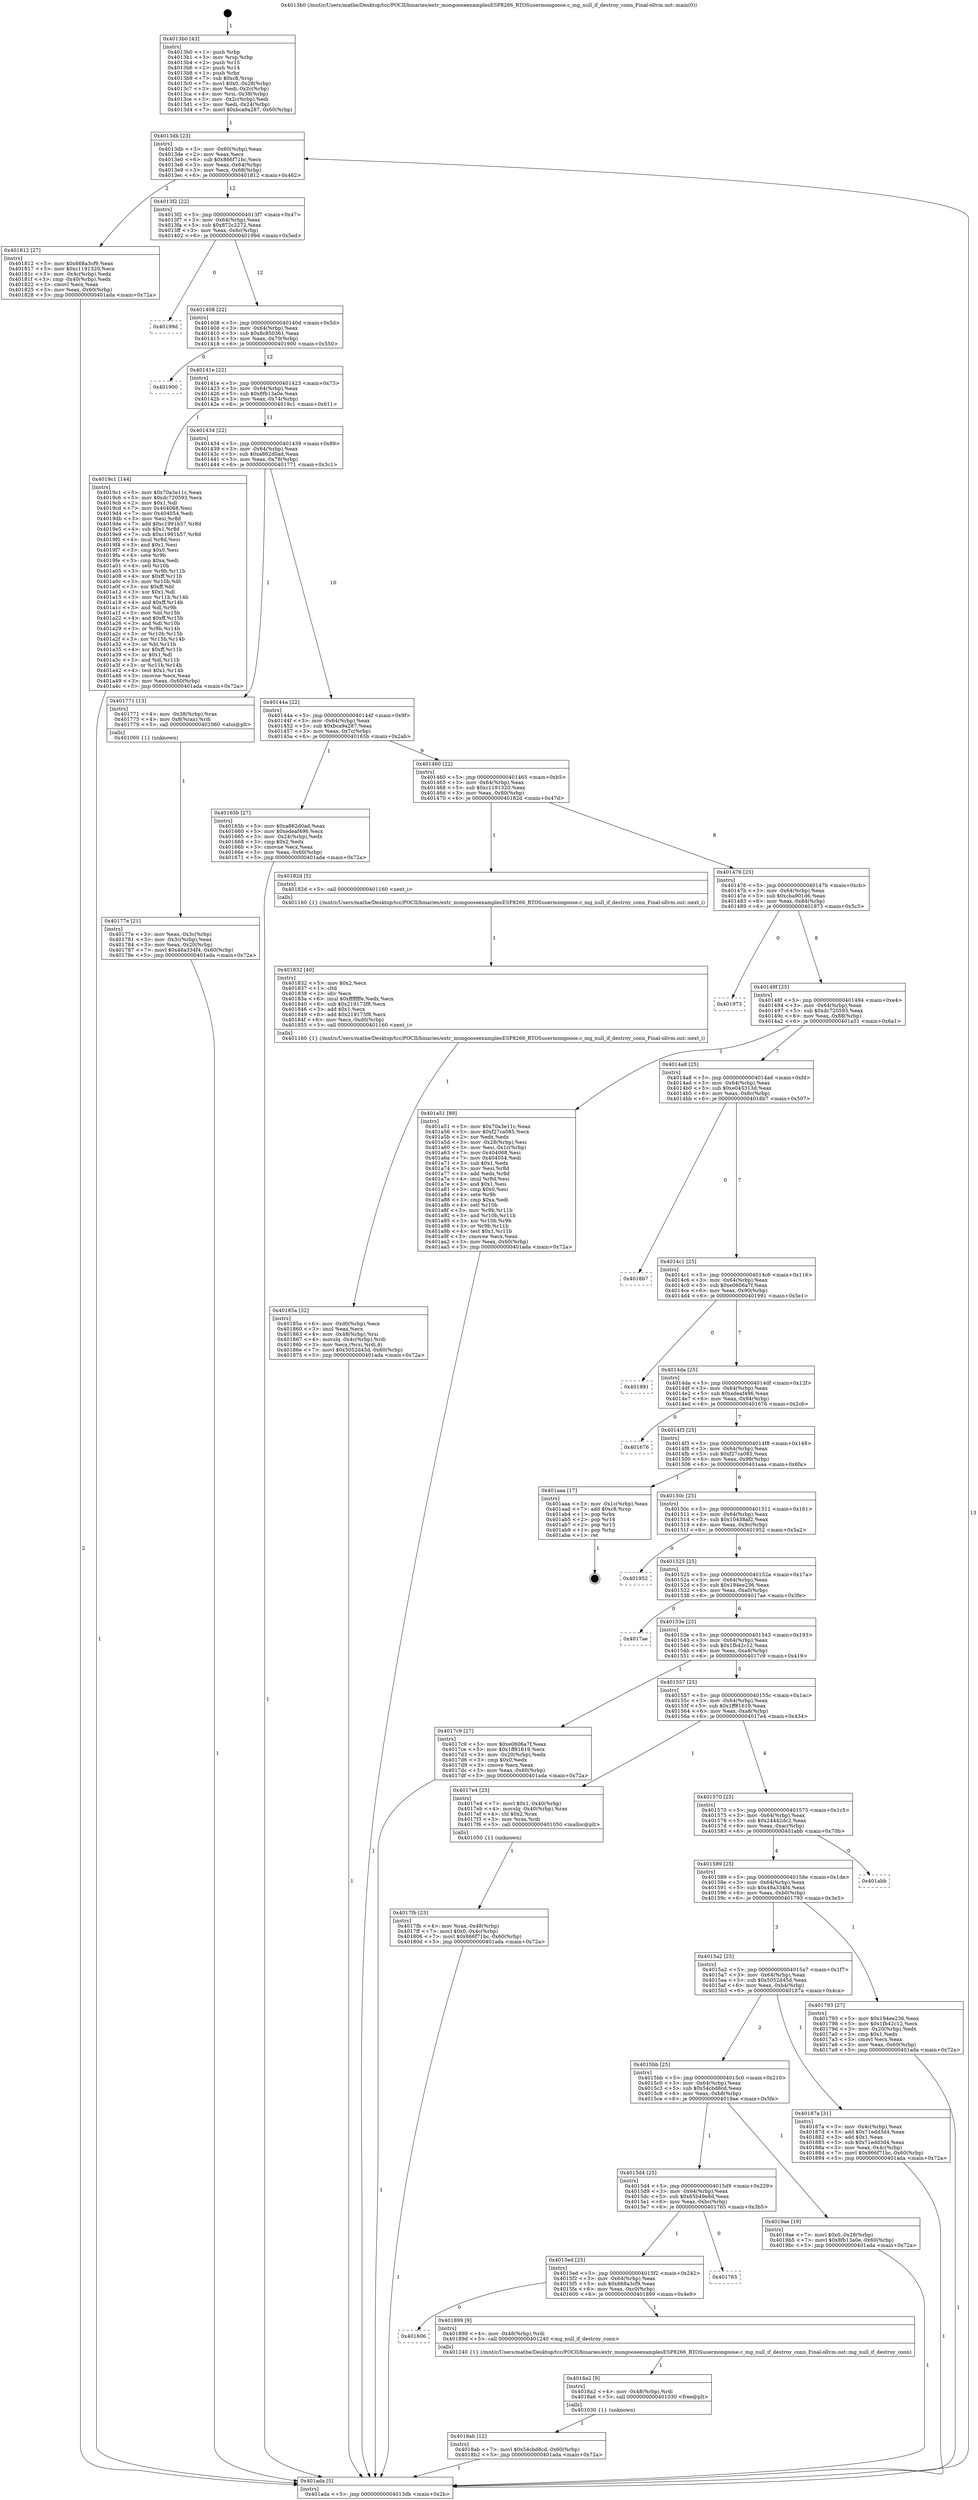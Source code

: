 digraph "0x4013b0" {
  label = "0x4013b0 (/mnt/c/Users/mathe/Desktop/tcc/POCII/binaries/extr_mongooseexamplesESP8266_RTOSusermongoose.c_mg_null_if_destroy_conn_Final-ollvm.out::main(0))"
  labelloc = "t"
  node[shape=record]

  Entry [label="",width=0.3,height=0.3,shape=circle,fillcolor=black,style=filled]
  "0x4013db" [label="{
     0x4013db [23]\l
     | [instrs]\l
     &nbsp;&nbsp;0x4013db \<+3\>: mov -0x60(%rbp),%eax\l
     &nbsp;&nbsp;0x4013de \<+2\>: mov %eax,%ecx\l
     &nbsp;&nbsp;0x4013e0 \<+6\>: sub $0x866f71bc,%ecx\l
     &nbsp;&nbsp;0x4013e6 \<+3\>: mov %eax,-0x64(%rbp)\l
     &nbsp;&nbsp;0x4013e9 \<+3\>: mov %ecx,-0x68(%rbp)\l
     &nbsp;&nbsp;0x4013ec \<+6\>: je 0000000000401812 \<main+0x462\>\l
  }"]
  "0x401812" [label="{
     0x401812 [27]\l
     | [instrs]\l
     &nbsp;&nbsp;0x401812 \<+5\>: mov $0x668a3cf9,%eax\l
     &nbsp;&nbsp;0x401817 \<+5\>: mov $0xc1191320,%ecx\l
     &nbsp;&nbsp;0x40181c \<+3\>: mov -0x4c(%rbp),%edx\l
     &nbsp;&nbsp;0x40181f \<+3\>: cmp -0x40(%rbp),%edx\l
     &nbsp;&nbsp;0x401822 \<+3\>: cmovl %ecx,%eax\l
     &nbsp;&nbsp;0x401825 \<+3\>: mov %eax,-0x60(%rbp)\l
     &nbsp;&nbsp;0x401828 \<+5\>: jmp 0000000000401ada \<main+0x72a\>\l
  }"]
  "0x4013f2" [label="{
     0x4013f2 [22]\l
     | [instrs]\l
     &nbsp;&nbsp;0x4013f2 \<+5\>: jmp 00000000004013f7 \<main+0x47\>\l
     &nbsp;&nbsp;0x4013f7 \<+3\>: mov -0x64(%rbp),%eax\l
     &nbsp;&nbsp;0x4013fa \<+5\>: sub $0x872c2272,%eax\l
     &nbsp;&nbsp;0x4013ff \<+3\>: mov %eax,-0x6c(%rbp)\l
     &nbsp;&nbsp;0x401402 \<+6\>: je 000000000040199d \<main+0x5ed\>\l
  }"]
  Exit [label="",width=0.3,height=0.3,shape=circle,fillcolor=black,style=filled,peripheries=2]
  "0x40199d" [label="{
     0x40199d\l
  }", style=dashed]
  "0x401408" [label="{
     0x401408 [22]\l
     | [instrs]\l
     &nbsp;&nbsp;0x401408 \<+5\>: jmp 000000000040140d \<main+0x5d\>\l
     &nbsp;&nbsp;0x40140d \<+3\>: mov -0x64(%rbp),%eax\l
     &nbsp;&nbsp;0x401410 \<+5\>: sub $0x8c850361,%eax\l
     &nbsp;&nbsp;0x401415 \<+3\>: mov %eax,-0x70(%rbp)\l
     &nbsp;&nbsp;0x401418 \<+6\>: je 0000000000401900 \<main+0x550\>\l
  }"]
  "0x4018ab" [label="{
     0x4018ab [12]\l
     | [instrs]\l
     &nbsp;&nbsp;0x4018ab \<+7\>: movl $0x54cbd8cd,-0x60(%rbp)\l
     &nbsp;&nbsp;0x4018b2 \<+5\>: jmp 0000000000401ada \<main+0x72a\>\l
  }"]
  "0x401900" [label="{
     0x401900\l
  }", style=dashed]
  "0x40141e" [label="{
     0x40141e [22]\l
     | [instrs]\l
     &nbsp;&nbsp;0x40141e \<+5\>: jmp 0000000000401423 \<main+0x73\>\l
     &nbsp;&nbsp;0x401423 \<+3\>: mov -0x64(%rbp),%eax\l
     &nbsp;&nbsp;0x401426 \<+5\>: sub $0x8fb13a0e,%eax\l
     &nbsp;&nbsp;0x40142b \<+3\>: mov %eax,-0x74(%rbp)\l
     &nbsp;&nbsp;0x40142e \<+6\>: je 00000000004019c1 \<main+0x611\>\l
  }"]
  "0x4018a2" [label="{
     0x4018a2 [9]\l
     | [instrs]\l
     &nbsp;&nbsp;0x4018a2 \<+4\>: mov -0x48(%rbp),%rdi\l
     &nbsp;&nbsp;0x4018a6 \<+5\>: call 0000000000401030 \<free@plt\>\l
     | [calls]\l
     &nbsp;&nbsp;0x401030 \{1\} (unknown)\l
  }"]
  "0x4019c1" [label="{
     0x4019c1 [144]\l
     | [instrs]\l
     &nbsp;&nbsp;0x4019c1 \<+5\>: mov $0x70a3e11c,%eax\l
     &nbsp;&nbsp;0x4019c6 \<+5\>: mov $0xdc720593,%ecx\l
     &nbsp;&nbsp;0x4019cb \<+2\>: mov $0x1,%dl\l
     &nbsp;&nbsp;0x4019cd \<+7\>: mov 0x404068,%esi\l
     &nbsp;&nbsp;0x4019d4 \<+7\>: mov 0x404054,%edi\l
     &nbsp;&nbsp;0x4019db \<+3\>: mov %esi,%r8d\l
     &nbsp;&nbsp;0x4019de \<+7\>: add $0xc1991b57,%r8d\l
     &nbsp;&nbsp;0x4019e5 \<+4\>: sub $0x1,%r8d\l
     &nbsp;&nbsp;0x4019e9 \<+7\>: sub $0xc1991b57,%r8d\l
     &nbsp;&nbsp;0x4019f0 \<+4\>: imul %r8d,%esi\l
     &nbsp;&nbsp;0x4019f4 \<+3\>: and $0x1,%esi\l
     &nbsp;&nbsp;0x4019f7 \<+3\>: cmp $0x0,%esi\l
     &nbsp;&nbsp;0x4019fa \<+4\>: sete %r9b\l
     &nbsp;&nbsp;0x4019fe \<+3\>: cmp $0xa,%edi\l
     &nbsp;&nbsp;0x401a01 \<+4\>: setl %r10b\l
     &nbsp;&nbsp;0x401a05 \<+3\>: mov %r9b,%r11b\l
     &nbsp;&nbsp;0x401a08 \<+4\>: xor $0xff,%r11b\l
     &nbsp;&nbsp;0x401a0c \<+3\>: mov %r10b,%bl\l
     &nbsp;&nbsp;0x401a0f \<+3\>: xor $0xff,%bl\l
     &nbsp;&nbsp;0x401a12 \<+3\>: xor $0x1,%dl\l
     &nbsp;&nbsp;0x401a15 \<+3\>: mov %r11b,%r14b\l
     &nbsp;&nbsp;0x401a18 \<+4\>: and $0xff,%r14b\l
     &nbsp;&nbsp;0x401a1c \<+3\>: and %dl,%r9b\l
     &nbsp;&nbsp;0x401a1f \<+3\>: mov %bl,%r15b\l
     &nbsp;&nbsp;0x401a22 \<+4\>: and $0xff,%r15b\l
     &nbsp;&nbsp;0x401a26 \<+3\>: and %dl,%r10b\l
     &nbsp;&nbsp;0x401a29 \<+3\>: or %r9b,%r14b\l
     &nbsp;&nbsp;0x401a2c \<+3\>: or %r10b,%r15b\l
     &nbsp;&nbsp;0x401a2f \<+3\>: xor %r15b,%r14b\l
     &nbsp;&nbsp;0x401a32 \<+3\>: or %bl,%r11b\l
     &nbsp;&nbsp;0x401a35 \<+4\>: xor $0xff,%r11b\l
     &nbsp;&nbsp;0x401a39 \<+3\>: or $0x1,%dl\l
     &nbsp;&nbsp;0x401a3c \<+3\>: and %dl,%r11b\l
     &nbsp;&nbsp;0x401a3f \<+3\>: or %r11b,%r14b\l
     &nbsp;&nbsp;0x401a42 \<+4\>: test $0x1,%r14b\l
     &nbsp;&nbsp;0x401a46 \<+3\>: cmovne %ecx,%eax\l
     &nbsp;&nbsp;0x401a49 \<+3\>: mov %eax,-0x60(%rbp)\l
     &nbsp;&nbsp;0x401a4c \<+5\>: jmp 0000000000401ada \<main+0x72a\>\l
  }"]
  "0x401434" [label="{
     0x401434 [22]\l
     | [instrs]\l
     &nbsp;&nbsp;0x401434 \<+5\>: jmp 0000000000401439 \<main+0x89\>\l
     &nbsp;&nbsp;0x401439 \<+3\>: mov -0x64(%rbp),%eax\l
     &nbsp;&nbsp;0x40143c \<+5\>: sub $0xa862d0ad,%eax\l
     &nbsp;&nbsp;0x401441 \<+3\>: mov %eax,-0x78(%rbp)\l
     &nbsp;&nbsp;0x401444 \<+6\>: je 0000000000401771 \<main+0x3c1\>\l
  }"]
  "0x401606" [label="{
     0x401606\l
  }", style=dashed]
  "0x401771" [label="{
     0x401771 [13]\l
     | [instrs]\l
     &nbsp;&nbsp;0x401771 \<+4\>: mov -0x38(%rbp),%rax\l
     &nbsp;&nbsp;0x401775 \<+4\>: mov 0x8(%rax),%rdi\l
     &nbsp;&nbsp;0x401779 \<+5\>: call 0000000000401060 \<atoi@plt\>\l
     | [calls]\l
     &nbsp;&nbsp;0x401060 \{1\} (unknown)\l
  }"]
  "0x40144a" [label="{
     0x40144a [22]\l
     | [instrs]\l
     &nbsp;&nbsp;0x40144a \<+5\>: jmp 000000000040144f \<main+0x9f\>\l
     &nbsp;&nbsp;0x40144f \<+3\>: mov -0x64(%rbp),%eax\l
     &nbsp;&nbsp;0x401452 \<+5\>: sub $0xbca9a287,%eax\l
     &nbsp;&nbsp;0x401457 \<+3\>: mov %eax,-0x7c(%rbp)\l
     &nbsp;&nbsp;0x40145a \<+6\>: je 000000000040165b \<main+0x2ab\>\l
  }"]
  "0x401899" [label="{
     0x401899 [9]\l
     | [instrs]\l
     &nbsp;&nbsp;0x401899 \<+4\>: mov -0x48(%rbp),%rdi\l
     &nbsp;&nbsp;0x40189d \<+5\>: call 0000000000401240 \<mg_null_if_destroy_conn\>\l
     | [calls]\l
     &nbsp;&nbsp;0x401240 \{1\} (/mnt/c/Users/mathe/Desktop/tcc/POCII/binaries/extr_mongooseexamplesESP8266_RTOSusermongoose.c_mg_null_if_destroy_conn_Final-ollvm.out::mg_null_if_destroy_conn)\l
  }"]
  "0x40165b" [label="{
     0x40165b [27]\l
     | [instrs]\l
     &nbsp;&nbsp;0x40165b \<+5\>: mov $0xa862d0ad,%eax\l
     &nbsp;&nbsp;0x401660 \<+5\>: mov $0xedeaf496,%ecx\l
     &nbsp;&nbsp;0x401665 \<+3\>: mov -0x24(%rbp),%edx\l
     &nbsp;&nbsp;0x401668 \<+3\>: cmp $0x2,%edx\l
     &nbsp;&nbsp;0x40166b \<+3\>: cmovne %ecx,%eax\l
     &nbsp;&nbsp;0x40166e \<+3\>: mov %eax,-0x60(%rbp)\l
     &nbsp;&nbsp;0x401671 \<+5\>: jmp 0000000000401ada \<main+0x72a\>\l
  }"]
  "0x401460" [label="{
     0x401460 [22]\l
     | [instrs]\l
     &nbsp;&nbsp;0x401460 \<+5\>: jmp 0000000000401465 \<main+0xb5\>\l
     &nbsp;&nbsp;0x401465 \<+3\>: mov -0x64(%rbp),%eax\l
     &nbsp;&nbsp;0x401468 \<+5\>: sub $0xc1191320,%eax\l
     &nbsp;&nbsp;0x40146d \<+3\>: mov %eax,-0x80(%rbp)\l
     &nbsp;&nbsp;0x401470 \<+6\>: je 000000000040182d \<main+0x47d\>\l
  }"]
  "0x401ada" [label="{
     0x401ada [5]\l
     | [instrs]\l
     &nbsp;&nbsp;0x401ada \<+5\>: jmp 00000000004013db \<main+0x2b\>\l
  }"]
  "0x4013b0" [label="{
     0x4013b0 [43]\l
     | [instrs]\l
     &nbsp;&nbsp;0x4013b0 \<+1\>: push %rbp\l
     &nbsp;&nbsp;0x4013b1 \<+3\>: mov %rsp,%rbp\l
     &nbsp;&nbsp;0x4013b4 \<+2\>: push %r15\l
     &nbsp;&nbsp;0x4013b6 \<+2\>: push %r14\l
     &nbsp;&nbsp;0x4013b8 \<+1\>: push %rbx\l
     &nbsp;&nbsp;0x4013b9 \<+7\>: sub $0xc8,%rsp\l
     &nbsp;&nbsp;0x4013c0 \<+7\>: movl $0x0,-0x28(%rbp)\l
     &nbsp;&nbsp;0x4013c7 \<+3\>: mov %edi,-0x2c(%rbp)\l
     &nbsp;&nbsp;0x4013ca \<+4\>: mov %rsi,-0x38(%rbp)\l
     &nbsp;&nbsp;0x4013ce \<+3\>: mov -0x2c(%rbp),%edi\l
     &nbsp;&nbsp;0x4013d1 \<+3\>: mov %edi,-0x24(%rbp)\l
     &nbsp;&nbsp;0x4013d4 \<+7\>: movl $0xbca9a287,-0x60(%rbp)\l
  }"]
  "0x40177e" [label="{
     0x40177e [21]\l
     | [instrs]\l
     &nbsp;&nbsp;0x40177e \<+3\>: mov %eax,-0x3c(%rbp)\l
     &nbsp;&nbsp;0x401781 \<+3\>: mov -0x3c(%rbp),%eax\l
     &nbsp;&nbsp;0x401784 \<+3\>: mov %eax,-0x20(%rbp)\l
     &nbsp;&nbsp;0x401787 \<+7\>: movl $0x48a334f4,-0x60(%rbp)\l
     &nbsp;&nbsp;0x40178e \<+5\>: jmp 0000000000401ada \<main+0x72a\>\l
  }"]
  "0x4015ed" [label="{
     0x4015ed [25]\l
     | [instrs]\l
     &nbsp;&nbsp;0x4015ed \<+5\>: jmp 00000000004015f2 \<main+0x242\>\l
     &nbsp;&nbsp;0x4015f2 \<+3\>: mov -0x64(%rbp),%eax\l
     &nbsp;&nbsp;0x4015f5 \<+5\>: sub $0x668a3cf9,%eax\l
     &nbsp;&nbsp;0x4015fa \<+6\>: mov %eax,-0xc0(%rbp)\l
     &nbsp;&nbsp;0x401600 \<+6\>: je 0000000000401899 \<main+0x4e9\>\l
  }"]
  "0x40182d" [label="{
     0x40182d [5]\l
     | [instrs]\l
     &nbsp;&nbsp;0x40182d \<+5\>: call 0000000000401160 \<next_i\>\l
     | [calls]\l
     &nbsp;&nbsp;0x401160 \{1\} (/mnt/c/Users/mathe/Desktop/tcc/POCII/binaries/extr_mongooseexamplesESP8266_RTOSusermongoose.c_mg_null_if_destroy_conn_Final-ollvm.out::next_i)\l
  }"]
  "0x401476" [label="{
     0x401476 [25]\l
     | [instrs]\l
     &nbsp;&nbsp;0x401476 \<+5\>: jmp 000000000040147b \<main+0xcb\>\l
     &nbsp;&nbsp;0x40147b \<+3\>: mov -0x64(%rbp),%eax\l
     &nbsp;&nbsp;0x40147e \<+5\>: sub $0xcba901d6,%eax\l
     &nbsp;&nbsp;0x401483 \<+6\>: mov %eax,-0x84(%rbp)\l
     &nbsp;&nbsp;0x401489 \<+6\>: je 0000000000401973 \<main+0x5c3\>\l
  }"]
  "0x401765" [label="{
     0x401765\l
  }", style=dashed]
  "0x401973" [label="{
     0x401973\l
  }", style=dashed]
  "0x40148f" [label="{
     0x40148f [25]\l
     | [instrs]\l
     &nbsp;&nbsp;0x40148f \<+5\>: jmp 0000000000401494 \<main+0xe4\>\l
     &nbsp;&nbsp;0x401494 \<+3\>: mov -0x64(%rbp),%eax\l
     &nbsp;&nbsp;0x401497 \<+5\>: sub $0xdc720593,%eax\l
     &nbsp;&nbsp;0x40149c \<+6\>: mov %eax,-0x88(%rbp)\l
     &nbsp;&nbsp;0x4014a2 \<+6\>: je 0000000000401a51 \<main+0x6a1\>\l
  }"]
  "0x4015d4" [label="{
     0x4015d4 [25]\l
     | [instrs]\l
     &nbsp;&nbsp;0x4015d4 \<+5\>: jmp 00000000004015d9 \<main+0x229\>\l
     &nbsp;&nbsp;0x4015d9 \<+3\>: mov -0x64(%rbp),%eax\l
     &nbsp;&nbsp;0x4015dc \<+5\>: sub $0x65b49e8d,%eax\l
     &nbsp;&nbsp;0x4015e1 \<+6\>: mov %eax,-0xbc(%rbp)\l
     &nbsp;&nbsp;0x4015e7 \<+6\>: je 0000000000401765 \<main+0x3b5\>\l
  }"]
  "0x401a51" [label="{
     0x401a51 [89]\l
     | [instrs]\l
     &nbsp;&nbsp;0x401a51 \<+5\>: mov $0x70a3e11c,%eax\l
     &nbsp;&nbsp;0x401a56 \<+5\>: mov $0xf27ca085,%ecx\l
     &nbsp;&nbsp;0x401a5b \<+2\>: xor %edx,%edx\l
     &nbsp;&nbsp;0x401a5d \<+3\>: mov -0x28(%rbp),%esi\l
     &nbsp;&nbsp;0x401a60 \<+3\>: mov %esi,-0x1c(%rbp)\l
     &nbsp;&nbsp;0x401a63 \<+7\>: mov 0x404068,%esi\l
     &nbsp;&nbsp;0x401a6a \<+7\>: mov 0x404054,%edi\l
     &nbsp;&nbsp;0x401a71 \<+3\>: sub $0x1,%edx\l
     &nbsp;&nbsp;0x401a74 \<+3\>: mov %esi,%r8d\l
     &nbsp;&nbsp;0x401a77 \<+3\>: add %edx,%r8d\l
     &nbsp;&nbsp;0x401a7a \<+4\>: imul %r8d,%esi\l
     &nbsp;&nbsp;0x401a7e \<+3\>: and $0x1,%esi\l
     &nbsp;&nbsp;0x401a81 \<+3\>: cmp $0x0,%esi\l
     &nbsp;&nbsp;0x401a84 \<+4\>: sete %r9b\l
     &nbsp;&nbsp;0x401a88 \<+3\>: cmp $0xa,%edi\l
     &nbsp;&nbsp;0x401a8b \<+4\>: setl %r10b\l
     &nbsp;&nbsp;0x401a8f \<+3\>: mov %r9b,%r11b\l
     &nbsp;&nbsp;0x401a92 \<+3\>: and %r10b,%r11b\l
     &nbsp;&nbsp;0x401a95 \<+3\>: xor %r10b,%r9b\l
     &nbsp;&nbsp;0x401a98 \<+3\>: or %r9b,%r11b\l
     &nbsp;&nbsp;0x401a9b \<+4\>: test $0x1,%r11b\l
     &nbsp;&nbsp;0x401a9f \<+3\>: cmovne %ecx,%eax\l
     &nbsp;&nbsp;0x401aa2 \<+3\>: mov %eax,-0x60(%rbp)\l
     &nbsp;&nbsp;0x401aa5 \<+5\>: jmp 0000000000401ada \<main+0x72a\>\l
  }"]
  "0x4014a8" [label="{
     0x4014a8 [25]\l
     | [instrs]\l
     &nbsp;&nbsp;0x4014a8 \<+5\>: jmp 00000000004014ad \<main+0xfd\>\l
     &nbsp;&nbsp;0x4014ad \<+3\>: mov -0x64(%rbp),%eax\l
     &nbsp;&nbsp;0x4014b0 \<+5\>: sub $0xe045313d,%eax\l
     &nbsp;&nbsp;0x4014b5 \<+6\>: mov %eax,-0x8c(%rbp)\l
     &nbsp;&nbsp;0x4014bb \<+6\>: je 00000000004018b7 \<main+0x507\>\l
  }"]
  "0x4019ae" [label="{
     0x4019ae [19]\l
     | [instrs]\l
     &nbsp;&nbsp;0x4019ae \<+7\>: movl $0x0,-0x28(%rbp)\l
     &nbsp;&nbsp;0x4019b5 \<+7\>: movl $0x8fb13a0e,-0x60(%rbp)\l
     &nbsp;&nbsp;0x4019bc \<+5\>: jmp 0000000000401ada \<main+0x72a\>\l
  }"]
  "0x4018b7" [label="{
     0x4018b7\l
  }", style=dashed]
  "0x4014c1" [label="{
     0x4014c1 [25]\l
     | [instrs]\l
     &nbsp;&nbsp;0x4014c1 \<+5\>: jmp 00000000004014c6 \<main+0x116\>\l
     &nbsp;&nbsp;0x4014c6 \<+3\>: mov -0x64(%rbp),%eax\l
     &nbsp;&nbsp;0x4014c9 \<+5\>: sub $0xe0606a7f,%eax\l
     &nbsp;&nbsp;0x4014ce \<+6\>: mov %eax,-0x90(%rbp)\l
     &nbsp;&nbsp;0x4014d4 \<+6\>: je 0000000000401991 \<main+0x5e1\>\l
  }"]
  "0x4015bb" [label="{
     0x4015bb [25]\l
     | [instrs]\l
     &nbsp;&nbsp;0x4015bb \<+5\>: jmp 00000000004015c0 \<main+0x210\>\l
     &nbsp;&nbsp;0x4015c0 \<+3\>: mov -0x64(%rbp),%eax\l
     &nbsp;&nbsp;0x4015c3 \<+5\>: sub $0x54cbd8cd,%eax\l
     &nbsp;&nbsp;0x4015c8 \<+6\>: mov %eax,-0xb8(%rbp)\l
     &nbsp;&nbsp;0x4015ce \<+6\>: je 00000000004019ae \<main+0x5fe\>\l
  }"]
  "0x401991" [label="{
     0x401991\l
  }", style=dashed]
  "0x4014da" [label="{
     0x4014da [25]\l
     | [instrs]\l
     &nbsp;&nbsp;0x4014da \<+5\>: jmp 00000000004014df \<main+0x12f\>\l
     &nbsp;&nbsp;0x4014df \<+3\>: mov -0x64(%rbp),%eax\l
     &nbsp;&nbsp;0x4014e2 \<+5\>: sub $0xedeaf496,%eax\l
     &nbsp;&nbsp;0x4014e7 \<+6\>: mov %eax,-0x94(%rbp)\l
     &nbsp;&nbsp;0x4014ed \<+6\>: je 0000000000401676 \<main+0x2c6\>\l
  }"]
  "0x40187a" [label="{
     0x40187a [31]\l
     | [instrs]\l
     &nbsp;&nbsp;0x40187a \<+3\>: mov -0x4c(%rbp),%eax\l
     &nbsp;&nbsp;0x40187d \<+5\>: add $0x71edd3d4,%eax\l
     &nbsp;&nbsp;0x401882 \<+3\>: add $0x1,%eax\l
     &nbsp;&nbsp;0x401885 \<+5\>: sub $0x71edd3d4,%eax\l
     &nbsp;&nbsp;0x40188a \<+3\>: mov %eax,-0x4c(%rbp)\l
     &nbsp;&nbsp;0x40188d \<+7\>: movl $0x866f71bc,-0x60(%rbp)\l
     &nbsp;&nbsp;0x401894 \<+5\>: jmp 0000000000401ada \<main+0x72a\>\l
  }"]
  "0x401676" [label="{
     0x401676\l
  }", style=dashed]
  "0x4014f3" [label="{
     0x4014f3 [25]\l
     | [instrs]\l
     &nbsp;&nbsp;0x4014f3 \<+5\>: jmp 00000000004014f8 \<main+0x148\>\l
     &nbsp;&nbsp;0x4014f8 \<+3\>: mov -0x64(%rbp),%eax\l
     &nbsp;&nbsp;0x4014fb \<+5\>: sub $0xf27ca085,%eax\l
     &nbsp;&nbsp;0x401500 \<+6\>: mov %eax,-0x98(%rbp)\l
     &nbsp;&nbsp;0x401506 \<+6\>: je 0000000000401aaa \<main+0x6fa\>\l
  }"]
  "0x40185a" [label="{
     0x40185a [32]\l
     | [instrs]\l
     &nbsp;&nbsp;0x40185a \<+6\>: mov -0xd0(%rbp),%ecx\l
     &nbsp;&nbsp;0x401860 \<+3\>: imul %eax,%ecx\l
     &nbsp;&nbsp;0x401863 \<+4\>: mov -0x48(%rbp),%rsi\l
     &nbsp;&nbsp;0x401867 \<+4\>: movslq -0x4c(%rbp),%rdi\l
     &nbsp;&nbsp;0x40186b \<+3\>: mov %ecx,(%rsi,%rdi,4)\l
     &nbsp;&nbsp;0x40186e \<+7\>: movl $0x5052d45d,-0x60(%rbp)\l
     &nbsp;&nbsp;0x401875 \<+5\>: jmp 0000000000401ada \<main+0x72a\>\l
  }"]
  "0x401aaa" [label="{
     0x401aaa [17]\l
     | [instrs]\l
     &nbsp;&nbsp;0x401aaa \<+3\>: mov -0x1c(%rbp),%eax\l
     &nbsp;&nbsp;0x401aad \<+7\>: add $0xc8,%rsp\l
     &nbsp;&nbsp;0x401ab4 \<+1\>: pop %rbx\l
     &nbsp;&nbsp;0x401ab5 \<+2\>: pop %r14\l
     &nbsp;&nbsp;0x401ab7 \<+2\>: pop %r15\l
     &nbsp;&nbsp;0x401ab9 \<+1\>: pop %rbp\l
     &nbsp;&nbsp;0x401aba \<+1\>: ret\l
  }"]
  "0x40150c" [label="{
     0x40150c [25]\l
     | [instrs]\l
     &nbsp;&nbsp;0x40150c \<+5\>: jmp 0000000000401511 \<main+0x161\>\l
     &nbsp;&nbsp;0x401511 \<+3\>: mov -0x64(%rbp),%eax\l
     &nbsp;&nbsp;0x401514 \<+5\>: sub $0x10438af2,%eax\l
     &nbsp;&nbsp;0x401519 \<+6\>: mov %eax,-0x9c(%rbp)\l
     &nbsp;&nbsp;0x40151f \<+6\>: je 0000000000401952 \<main+0x5a2\>\l
  }"]
  "0x401832" [label="{
     0x401832 [40]\l
     | [instrs]\l
     &nbsp;&nbsp;0x401832 \<+5\>: mov $0x2,%ecx\l
     &nbsp;&nbsp;0x401837 \<+1\>: cltd\l
     &nbsp;&nbsp;0x401838 \<+2\>: idiv %ecx\l
     &nbsp;&nbsp;0x40183a \<+6\>: imul $0xfffffffe,%edx,%ecx\l
     &nbsp;&nbsp;0x401840 \<+6\>: sub $0x219173f8,%ecx\l
     &nbsp;&nbsp;0x401846 \<+3\>: add $0x1,%ecx\l
     &nbsp;&nbsp;0x401849 \<+6\>: add $0x219173f8,%ecx\l
     &nbsp;&nbsp;0x40184f \<+6\>: mov %ecx,-0xd0(%rbp)\l
     &nbsp;&nbsp;0x401855 \<+5\>: call 0000000000401160 \<next_i\>\l
     | [calls]\l
     &nbsp;&nbsp;0x401160 \{1\} (/mnt/c/Users/mathe/Desktop/tcc/POCII/binaries/extr_mongooseexamplesESP8266_RTOSusermongoose.c_mg_null_if_destroy_conn_Final-ollvm.out::next_i)\l
  }"]
  "0x401952" [label="{
     0x401952\l
  }", style=dashed]
  "0x401525" [label="{
     0x401525 [25]\l
     | [instrs]\l
     &nbsp;&nbsp;0x401525 \<+5\>: jmp 000000000040152a \<main+0x17a\>\l
     &nbsp;&nbsp;0x40152a \<+3\>: mov -0x64(%rbp),%eax\l
     &nbsp;&nbsp;0x40152d \<+5\>: sub $0x194ee236,%eax\l
     &nbsp;&nbsp;0x401532 \<+6\>: mov %eax,-0xa0(%rbp)\l
     &nbsp;&nbsp;0x401538 \<+6\>: je 00000000004017ae \<main+0x3fe\>\l
  }"]
  "0x4017fb" [label="{
     0x4017fb [23]\l
     | [instrs]\l
     &nbsp;&nbsp;0x4017fb \<+4\>: mov %rax,-0x48(%rbp)\l
     &nbsp;&nbsp;0x4017ff \<+7\>: movl $0x0,-0x4c(%rbp)\l
     &nbsp;&nbsp;0x401806 \<+7\>: movl $0x866f71bc,-0x60(%rbp)\l
     &nbsp;&nbsp;0x40180d \<+5\>: jmp 0000000000401ada \<main+0x72a\>\l
  }"]
  "0x4017ae" [label="{
     0x4017ae\l
  }", style=dashed]
  "0x40153e" [label="{
     0x40153e [25]\l
     | [instrs]\l
     &nbsp;&nbsp;0x40153e \<+5\>: jmp 0000000000401543 \<main+0x193\>\l
     &nbsp;&nbsp;0x401543 \<+3\>: mov -0x64(%rbp),%eax\l
     &nbsp;&nbsp;0x401546 \<+5\>: sub $0x1fb42c12,%eax\l
     &nbsp;&nbsp;0x40154b \<+6\>: mov %eax,-0xa4(%rbp)\l
     &nbsp;&nbsp;0x401551 \<+6\>: je 00000000004017c9 \<main+0x419\>\l
  }"]
  "0x4015a2" [label="{
     0x4015a2 [25]\l
     | [instrs]\l
     &nbsp;&nbsp;0x4015a2 \<+5\>: jmp 00000000004015a7 \<main+0x1f7\>\l
     &nbsp;&nbsp;0x4015a7 \<+3\>: mov -0x64(%rbp),%eax\l
     &nbsp;&nbsp;0x4015aa \<+5\>: sub $0x5052d45d,%eax\l
     &nbsp;&nbsp;0x4015af \<+6\>: mov %eax,-0xb4(%rbp)\l
     &nbsp;&nbsp;0x4015b5 \<+6\>: je 000000000040187a \<main+0x4ca\>\l
  }"]
  "0x4017c9" [label="{
     0x4017c9 [27]\l
     | [instrs]\l
     &nbsp;&nbsp;0x4017c9 \<+5\>: mov $0xe0606a7f,%eax\l
     &nbsp;&nbsp;0x4017ce \<+5\>: mov $0x1ff81619,%ecx\l
     &nbsp;&nbsp;0x4017d3 \<+3\>: mov -0x20(%rbp),%edx\l
     &nbsp;&nbsp;0x4017d6 \<+3\>: cmp $0x0,%edx\l
     &nbsp;&nbsp;0x4017d9 \<+3\>: cmove %ecx,%eax\l
     &nbsp;&nbsp;0x4017dc \<+3\>: mov %eax,-0x60(%rbp)\l
     &nbsp;&nbsp;0x4017df \<+5\>: jmp 0000000000401ada \<main+0x72a\>\l
  }"]
  "0x401557" [label="{
     0x401557 [25]\l
     | [instrs]\l
     &nbsp;&nbsp;0x401557 \<+5\>: jmp 000000000040155c \<main+0x1ac\>\l
     &nbsp;&nbsp;0x40155c \<+3\>: mov -0x64(%rbp),%eax\l
     &nbsp;&nbsp;0x40155f \<+5\>: sub $0x1ff81619,%eax\l
     &nbsp;&nbsp;0x401564 \<+6\>: mov %eax,-0xa8(%rbp)\l
     &nbsp;&nbsp;0x40156a \<+6\>: je 00000000004017e4 \<main+0x434\>\l
  }"]
  "0x401793" [label="{
     0x401793 [27]\l
     | [instrs]\l
     &nbsp;&nbsp;0x401793 \<+5\>: mov $0x194ee236,%eax\l
     &nbsp;&nbsp;0x401798 \<+5\>: mov $0x1fb42c12,%ecx\l
     &nbsp;&nbsp;0x40179d \<+3\>: mov -0x20(%rbp),%edx\l
     &nbsp;&nbsp;0x4017a0 \<+3\>: cmp $0x1,%edx\l
     &nbsp;&nbsp;0x4017a3 \<+3\>: cmovl %ecx,%eax\l
     &nbsp;&nbsp;0x4017a6 \<+3\>: mov %eax,-0x60(%rbp)\l
     &nbsp;&nbsp;0x4017a9 \<+5\>: jmp 0000000000401ada \<main+0x72a\>\l
  }"]
  "0x4017e4" [label="{
     0x4017e4 [23]\l
     | [instrs]\l
     &nbsp;&nbsp;0x4017e4 \<+7\>: movl $0x1,-0x40(%rbp)\l
     &nbsp;&nbsp;0x4017eb \<+4\>: movslq -0x40(%rbp),%rax\l
     &nbsp;&nbsp;0x4017ef \<+4\>: shl $0x2,%rax\l
     &nbsp;&nbsp;0x4017f3 \<+3\>: mov %rax,%rdi\l
     &nbsp;&nbsp;0x4017f6 \<+5\>: call 0000000000401050 \<malloc@plt\>\l
     | [calls]\l
     &nbsp;&nbsp;0x401050 \{1\} (unknown)\l
  }"]
  "0x401570" [label="{
     0x401570 [25]\l
     | [instrs]\l
     &nbsp;&nbsp;0x401570 \<+5\>: jmp 0000000000401575 \<main+0x1c5\>\l
     &nbsp;&nbsp;0x401575 \<+3\>: mov -0x64(%rbp),%eax\l
     &nbsp;&nbsp;0x401578 \<+5\>: sub $0x24442dc2,%eax\l
     &nbsp;&nbsp;0x40157d \<+6\>: mov %eax,-0xac(%rbp)\l
     &nbsp;&nbsp;0x401583 \<+6\>: je 0000000000401abb \<main+0x70b\>\l
  }"]
  "0x401589" [label="{
     0x401589 [25]\l
     | [instrs]\l
     &nbsp;&nbsp;0x401589 \<+5\>: jmp 000000000040158e \<main+0x1de\>\l
     &nbsp;&nbsp;0x40158e \<+3\>: mov -0x64(%rbp),%eax\l
     &nbsp;&nbsp;0x401591 \<+5\>: sub $0x48a334f4,%eax\l
     &nbsp;&nbsp;0x401596 \<+6\>: mov %eax,-0xb0(%rbp)\l
     &nbsp;&nbsp;0x40159c \<+6\>: je 0000000000401793 \<main+0x3e3\>\l
  }"]
  "0x401abb" [label="{
     0x401abb\l
  }", style=dashed]
  Entry -> "0x4013b0" [label=" 1"]
  "0x4013db" -> "0x401812" [label=" 2"]
  "0x4013db" -> "0x4013f2" [label=" 12"]
  "0x401aaa" -> Exit [label=" 1"]
  "0x4013f2" -> "0x40199d" [label=" 0"]
  "0x4013f2" -> "0x401408" [label=" 12"]
  "0x401a51" -> "0x401ada" [label=" 1"]
  "0x401408" -> "0x401900" [label=" 0"]
  "0x401408" -> "0x40141e" [label=" 12"]
  "0x4019c1" -> "0x401ada" [label=" 1"]
  "0x40141e" -> "0x4019c1" [label=" 1"]
  "0x40141e" -> "0x401434" [label=" 11"]
  "0x4019ae" -> "0x401ada" [label=" 1"]
  "0x401434" -> "0x401771" [label=" 1"]
  "0x401434" -> "0x40144a" [label=" 10"]
  "0x4018ab" -> "0x401ada" [label=" 1"]
  "0x40144a" -> "0x40165b" [label=" 1"]
  "0x40144a" -> "0x401460" [label=" 9"]
  "0x40165b" -> "0x401ada" [label=" 1"]
  "0x4013b0" -> "0x4013db" [label=" 1"]
  "0x401ada" -> "0x4013db" [label=" 13"]
  "0x401771" -> "0x40177e" [label=" 1"]
  "0x40177e" -> "0x401ada" [label=" 1"]
  "0x4018a2" -> "0x4018ab" [label=" 1"]
  "0x401460" -> "0x40182d" [label=" 1"]
  "0x401460" -> "0x401476" [label=" 8"]
  "0x4015ed" -> "0x401606" [label=" 0"]
  "0x401476" -> "0x401973" [label=" 0"]
  "0x401476" -> "0x40148f" [label=" 8"]
  "0x4015ed" -> "0x401899" [label=" 1"]
  "0x40148f" -> "0x401a51" [label=" 1"]
  "0x40148f" -> "0x4014a8" [label=" 7"]
  "0x4015d4" -> "0x4015ed" [label=" 1"]
  "0x4014a8" -> "0x4018b7" [label=" 0"]
  "0x4014a8" -> "0x4014c1" [label=" 7"]
  "0x4015d4" -> "0x401765" [label=" 0"]
  "0x4014c1" -> "0x401991" [label=" 0"]
  "0x4014c1" -> "0x4014da" [label=" 7"]
  "0x4015bb" -> "0x4015d4" [label=" 1"]
  "0x4014da" -> "0x401676" [label=" 0"]
  "0x4014da" -> "0x4014f3" [label=" 7"]
  "0x4015bb" -> "0x4019ae" [label=" 1"]
  "0x4014f3" -> "0x401aaa" [label=" 1"]
  "0x4014f3" -> "0x40150c" [label=" 6"]
  "0x40187a" -> "0x401ada" [label=" 1"]
  "0x40150c" -> "0x401952" [label=" 0"]
  "0x40150c" -> "0x401525" [label=" 6"]
  "0x4015a2" -> "0x4015bb" [label=" 2"]
  "0x401525" -> "0x4017ae" [label=" 0"]
  "0x401525" -> "0x40153e" [label=" 6"]
  "0x4015a2" -> "0x40187a" [label=" 1"]
  "0x40153e" -> "0x4017c9" [label=" 1"]
  "0x40153e" -> "0x401557" [label=" 5"]
  "0x401899" -> "0x4018a2" [label=" 1"]
  "0x401557" -> "0x4017e4" [label=" 1"]
  "0x401557" -> "0x401570" [label=" 4"]
  "0x40185a" -> "0x401ada" [label=" 1"]
  "0x401570" -> "0x401abb" [label=" 0"]
  "0x401570" -> "0x401589" [label=" 4"]
  "0x401832" -> "0x40185a" [label=" 1"]
  "0x401589" -> "0x401793" [label=" 1"]
  "0x401589" -> "0x4015a2" [label=" 3"]
  "0x401793" -> "0x401ada" [label=" 1"]
  "0x4017c9" -> "0x401ada" [label=" 1"]
  "0x4017e4" -> "0x4017fb" [label=" 1"]
  "0x4017fb" -> "0x401ada" [label=" 1"]
  "0x401812" -> "0x401ada" [label=" 2"]
  "0x40182d" -> "0x401832" [label=" 1"]
}
